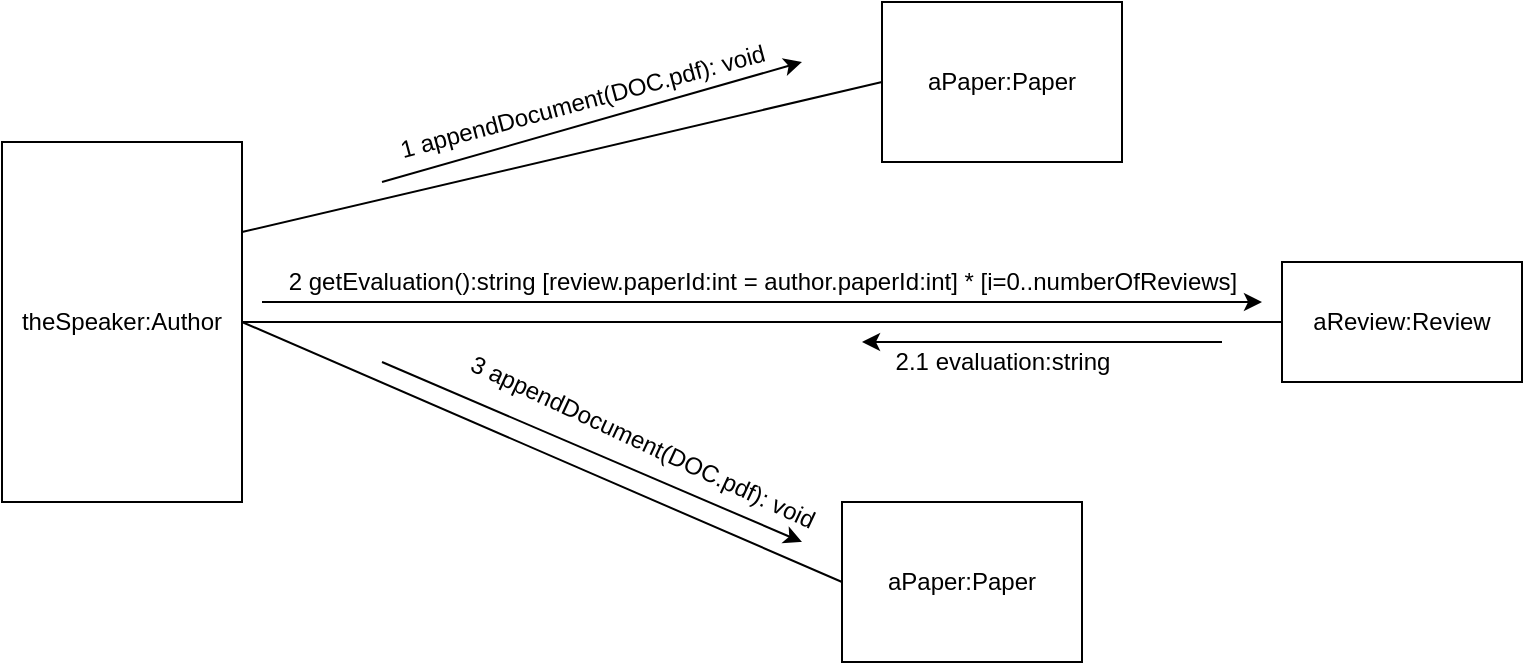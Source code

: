<mxfile version="12.9.13" type="device"><diagram id="QWVeVBO3V8XmOS--wate" name="Page-1"><mxGraphModel dx="1188" dy="823" grid="1" gridSize="10" guides="1" tooltips="1" connect="1" arrows="1" fold="1" page="1" pageScale="1" pageWidth="850" pageHeight="1100" math="0" shadow="0"><root><mxCell id="0"/><mxCell id="1" parent="0"/><mxCell id="K6fNLLbabo5mXEIbpX7G-1" value="theSpeaker:Author" style="rounded=0;whiteSpace=wrap;html=1;" vertex="1" parent="1"><mxGeometry x="80" y="220" width="120" height="180" as="geometry"/></mxCell><mxCell id="K6fNLLbabo5mXEIbpX7G-2" value="aReview:Review" style="rounded=0;whiteSpace=wrap;html=1;" vertex="1" parent="1"><mxGeometry x="720" y="280" width="120" height="60" as="geometry"/></mxCell><mxCell id="K6fNLLbabo5mXEIbpX7G-3" value="" style="endArrow=none;html=1;entryX=0;entryY=0.5;entryDx=0;entryDy=0;exitX=1;exitY=0.5;exitDx=0;exitDy=0;" edge="1" parent="1" source="K6fNLLbabo5mXEIbpX7G-1" target="K6fNLLbabo5mXEIbpX7G-2"><mxGeometry width="50" height="50" relative="1" as="geometry"><mxPoint x="330" y="470" as="sourcePoint"/><mxPoint x="380" y="420" as="targetPoint"/></mxGeometry></mxCell><mxCell id="K6fNLLbabo5mXEIbpX7G-4" value="" style="endArrow=classic;html=1;" edge="1" parent="1"><mxGeometry width="50" height="50" relative="1" as="geometry"><mxPoint x="210" y="300" as="sourcePoint"/><mxPoint x="710" y="300" as="targetPoint"/></mxGeometry></mxCell><mxCell id="K6fNLLbabo5mXEIbpX7G-5" value="2 getEvaluation():string [review.paperId:int = author.paperId:int] * [i=0..numberOfReviews]" style="text;html=1;align=center;verticalAlign=middle;resizable=0;points=[];autosize=1;" vertex="1" parent="1"><mxGeometry x="215" y="280" width="490" height="20" as="geometry"/></mxCell><mxCell id="K6fNLLbabo5mXEIbpX7G-6" value="" style="endArrow=classic;html=1;" edge="1" parent="1"><mxGeometry width="50" height="50" relative="1" as="geometry"><mxPoint x="690" y="320" as="sourcePoint"/><mxPoint x="510" y="320" as="targetPoint"/></mxGeometry></mxCell><mxCell id="K6fNLLbabo5mXEIbpX7G-7" value="2.1 evaluation:string" style="text;html=1;align=center;verticalAlign=middle;resizable=0;points=[];autosize=1;" vertex="1" parent="1"><mxGeometry x="520" y="320" width="120" height="20" as="geometry"/></mxCell><mxCell id="K6fNLLbabo5mXEIbpX7G-8" value="aPaper:Paper" style="rounded=0;whiteSpace=wrap;html=1;" vertex="1" parent="1"><mxGeometry x="500" y="400" width="120" height="80" as="geometry"/></mxCell><mxCell id="K6fNLLbabo5mXEIbpX7G-9" value="" style="endArrow=none;html=1;entryX=0;entryY=0.5;entryDx=0;entryDy=0;exitX=1;exitY=0.5;exitDx=0;exitDy=0;" edge="1" parent="1" source="K6fNLLbabo5mXEIbpX7G-1" target="K6fNLLbabo5mXEIbpX7G-8"><mxGeometry width="50" height="50" relative="1" as="geometry"><mxPoint x="280" y="450" as="sourcePoint"/><mxPoint x="330" y="400" as="targetPoint"/></mxGeometry></mxCell><mxCell id="K6fNLLbabo5mXEIbpX7G-10" value="" style="endArrow=classic;html=1;" edge="1" parent="1"><mxGeometry width="50" height="50" relative="1" as="geometry"><mxPoint x="270" y="330" as="sourcePoint"/><mxPoint x="480" y="420" as="targetPoint"/></mxGeometry></mxCell><mxCell id="K6fNLLbabo5mXEIbpX7G-11" value="3 appendDocument(DOC.pdf): void" style="text;html=1;align=center;verticalAlign=middle;resizable=0;points=[];autosize=1;rotation=25;" vertex="1" parent="1"><mxGeometry x="300" y="360" width="200" height="20" as="geometry"/></mxCell><mxCell id="K6fNLLbabo5mXEIbpX7G-13" value="aPaper:Paper" style="rounded=0;whiteSpace=wrap;html=1;" vertex="1" parent="1"><mxGeometry x="520" y="150" width="120" height="80" as="geometry"/></mxCell><mxCell id="K6fNLLbabo5mXEIbpX7G-14" value="" style="endArrow=none;html=1;entryX=0;entryY=0.5;entryDx=0;entryDy=0;exitX=1;exitY=0.25;exitDx=0;exitDy=0;" edge="1" parent="1" target="K6fNLLbabo5mXEIbpX7G-13" source="K6fNLLbabo5mXEIbpX7G-1"><mxGeometry width="50" height="50" relative="1" as="geometry"><mxPoint x="220" y="80" as="sourcePoint"/><mxPoint x="350" y="170" as="targetPoint"/></mxGeometry></mxCell><mxCell id="K6fNLLbabo5mXEIbpX7G-15" value="" style="endArrow=classic;html=1;" edge="1" parent="1"><mxGeometry width="50" height="50" relative="1" as="geometry"><mxPoint x="270" y="240" as="sourcePoint"/><mxPoint x="480" y="180" as="targetPoint"/></mxGeometry></mxCell><mxCell id="K6fNLLbabo5mXEIbpX7G-16" value="1 appendDocument(DOC.pdf): void" style="text;html=1;align=center;verticalAlign=middle;resizable=0;points=[];autosize=1;rotation=-15;" vertex="1" parent="1"><mxGeometry x="270" y="190" width="200" height="20" as="geometry"/></mxCell></root></mxGraphModel></diagram></mxfile>
